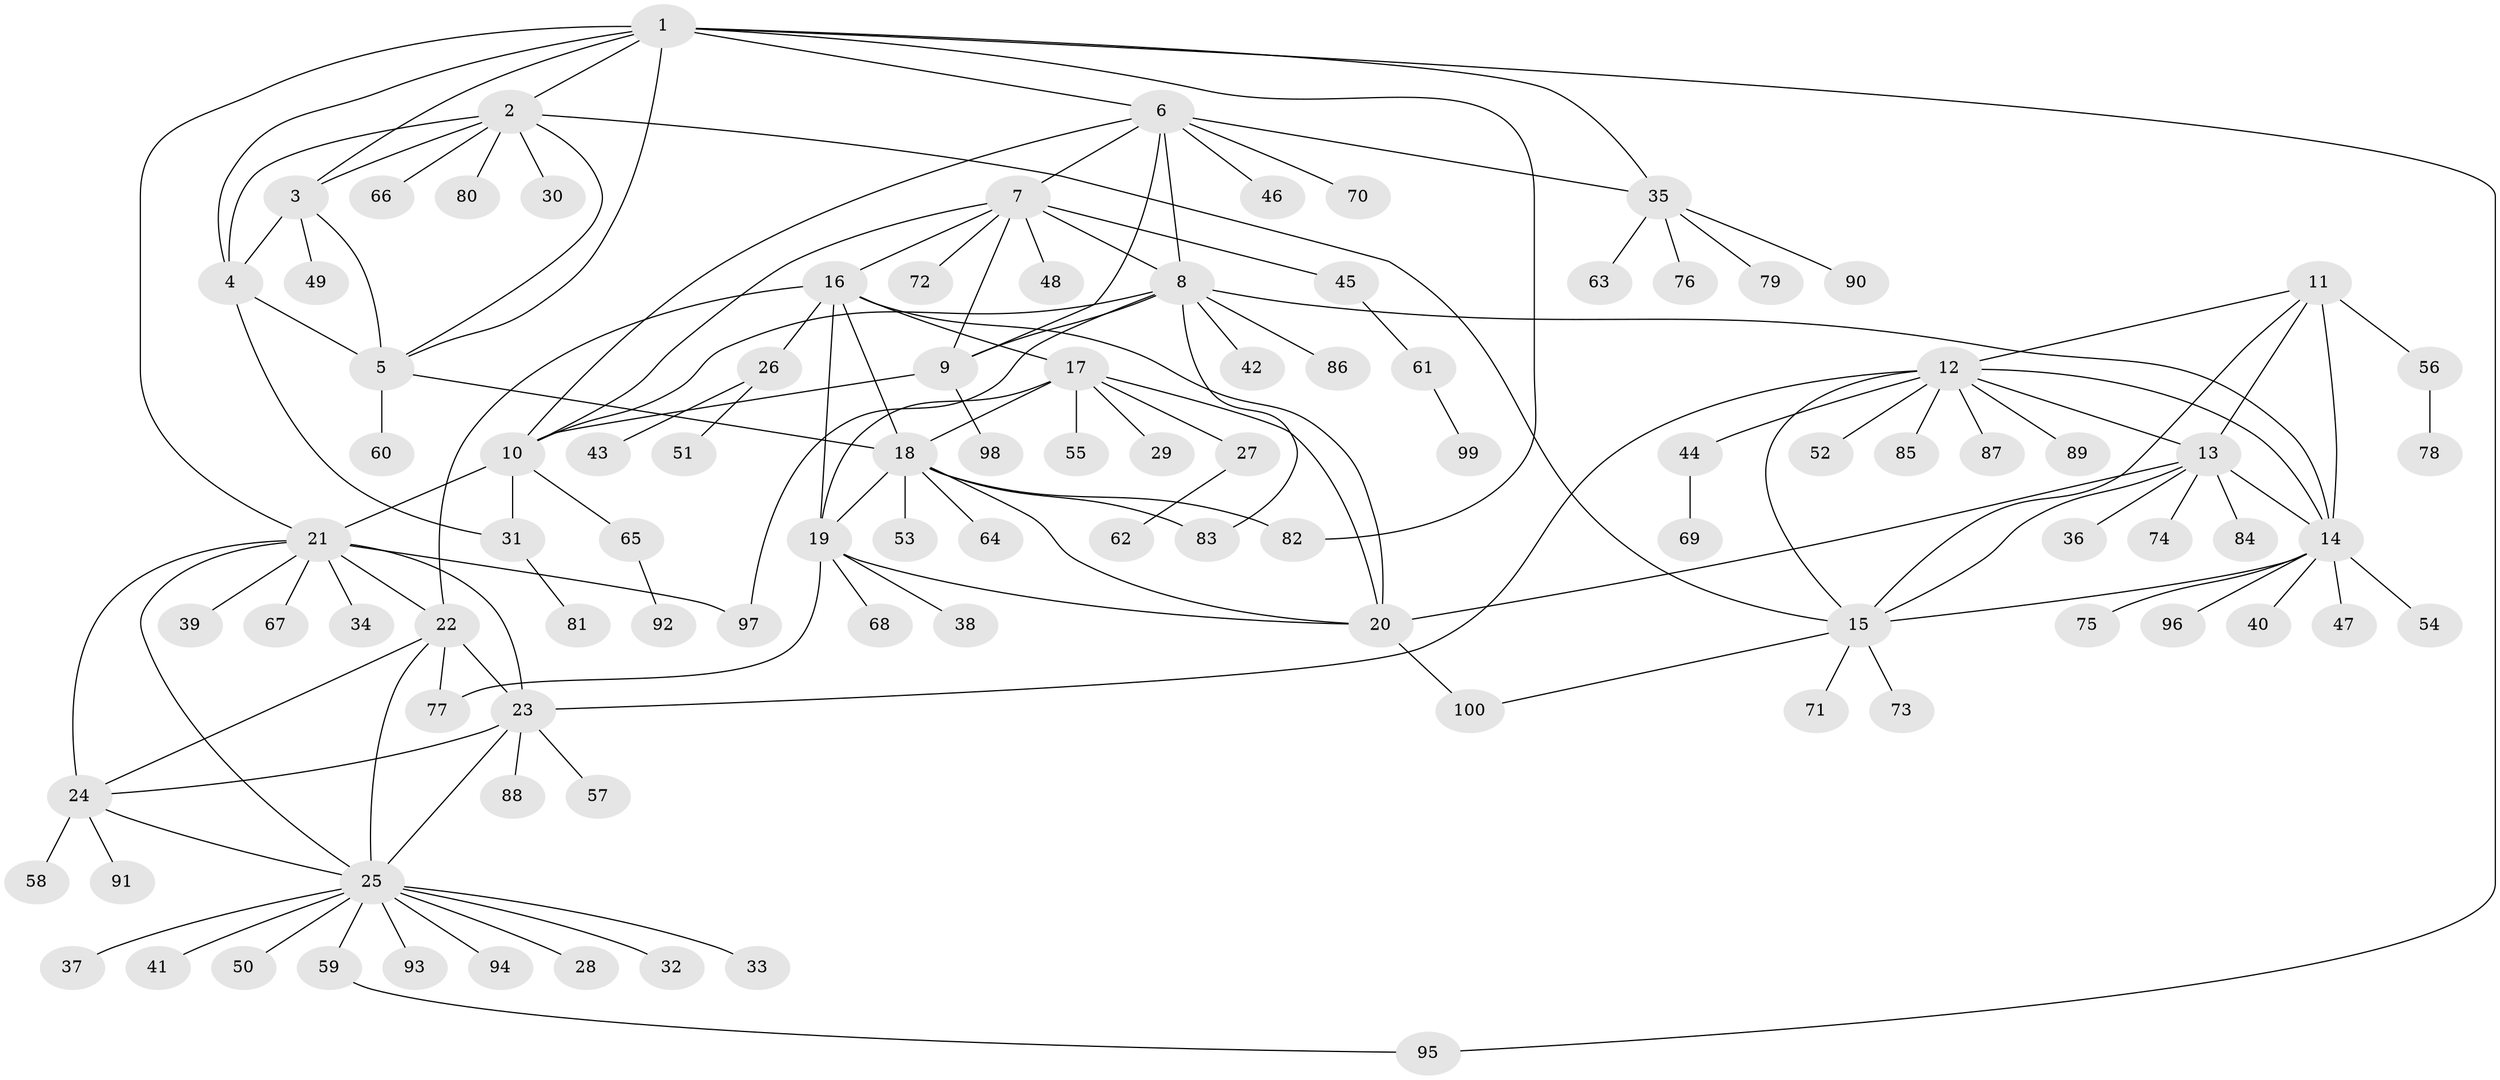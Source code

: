 // coarse degree distribution, {15: 0.02, 5: 0.06, 4: 0.02, 8: 0.04, 6: 0.06, 3: 0.02, 7: 0.04, 12: 0.02, 2: 0.1, 1: 0.62}
// Generated by graph-tools (version 1.1) at 2025/19/03/04/25 18:19:44]
// undirected, 100 vertices, 143 edges
graph export_dot {
graph [start="1"]
  node [color=gray90,style=filled];
  1;
  2;
  3;
  4;
  5;
  6;
  7;
  8;
  9;
  10;
  11;
  12;
  13;
  14;
  15;
  16;
  17;
  18;
  19;
  20;
  21;
  22;
  23;
  24;
  25;
  26;
  27;
  28;
  29;
  30;
  31;
  32;
  33;
  34;
  35;
  36;
  37;
  38;
  39;
  40;
  41;
  42;
  43;
  44;
  45;
  46;
  47;
  48;
  49;
  50;
  51;
  52;
  53;
  54;
  55;
  56;
  57;
  58;
  59;
  60;
  61;
  62;
  63;
  64;
  65;
  66;
  67;
  68;
  69;
  70;
  71;
  72;
  73;
  74;
  75;
  76;
  77;
  78;
  79;
  80;
  81;
  82;
  83;
  84;
  85;
  86;
  87;
  88;
  89;
  90;
  91;
  92;
  93;
  94;
  95;
  96;
  97;
  98;
  99;
  100;
  1 -- 2;
  1 -- 3;
  1 -- 4;
  1 -- 5;
  1 -- 6;
  1 -- 21;
  1 -- 35;
  1 -- 82;
  1 -- 95;
  2 -- 3;
  2 -- 4;
  2 -- 5;
  2 -- 15;
  2 -- 30;
  2 -- 66;
  2 -- 80;
  3 -- 4;
  3 -- 5;
  3 -- 49;
  4 -- 5;
  4 -- 31;
  5 -- 18;
  5 -- 60;
  6 -- 7;
  6 -- 8;
  6 -- 9;
  6 -- 10;
  6 -- 35;
  6 -- 46;
  6 -- 70;
  7 -- 8;
  7 -- 9;
  7 -- 10;
  7 -- 16;
  7 -- 45;
  7 -- 48;
  7 -- 72;
  8 -- 9;
  8 -- 10;
  8 -- 14;
  8 -- 42;
  8 -- 83;
  8 -- 86;
  8 -- 97;
  9 -- 10;
  9 -- 98;
  10 -- 21;
  10 -- 31;
  10 -- 65;
  11 -- 12;
  11 -- 13;
  11 -- 14;
  11 -- 15;
  11 -- 56;
  12 -- 13;
  12 -- 14;
  12 -- 15;
  12 -- 23;
  12 -- 44;
  12 -- 52;
  12 -- 85;
  12 -- 87;
  12 -- 89;
  13 -- 14;
  13 -- 15;
  13 -- 20;
  13 -- 36;
  13 -- 74;
  13 -- 84;
  14 -- 15;
  14 -- 40;
  14 -- 47;
  14 -- 54;
  14 -- 75;
  14 -- 96;
  15 -- 71;
  15 -- 73;
  15 -- 100;
  16 -- 17;
  16 -- 18;
  16 -- 19;
  16 -- 20;
  16 -- 22;
  16 -- 26;
  17 -- 18;
  17 -- 19;
  17 -- 20;
  17 -- 27;
  17 -- 29;
  17 -- 55;
  18 -- 19;
  18 -- 20;
  18 -- 53;
  18 -- 64;
  18 -- 82;
  18 -- 83;
  19 -- 20;
  19 -- 38;
  19 -- 68;
  19 -- 77;
  20 -- 100;
  21 -- 22;
  21 -- 23;
  21 -- 24;
  21 -- 25;
  21 -- 34;
  21 -- 39;
  21 -- 67;
  21 -- 97;
  22 -- 23;
  22 -- 24;
  22 -- 25;
  22 -- 77;
  23 -- 24;
  23 -- 25;
  23 -- 57;
  23 -- 88;
  24 -- 25;
  24 -- 58;
  24 -- 91;
  25 -- 28;
  25 -- 32;
  25 -- 33;
  25 -- 37;
  25 -- 41;
  25 -- 50;
  25 -- 59;
  25 -- 93;
  25 -- 94;
  26 -- 43;
  26 -- 51;
  27 -- 62;
  31 -- 81;
  35 -- 63;
  35 -- 76;
  35 -- 79;
  35 -- 90;
  44 -- 69;
  45 -- 61;
  56 -- 78;
  59 -- 95;
  61 -- 99;
  65 -- 92;
}
